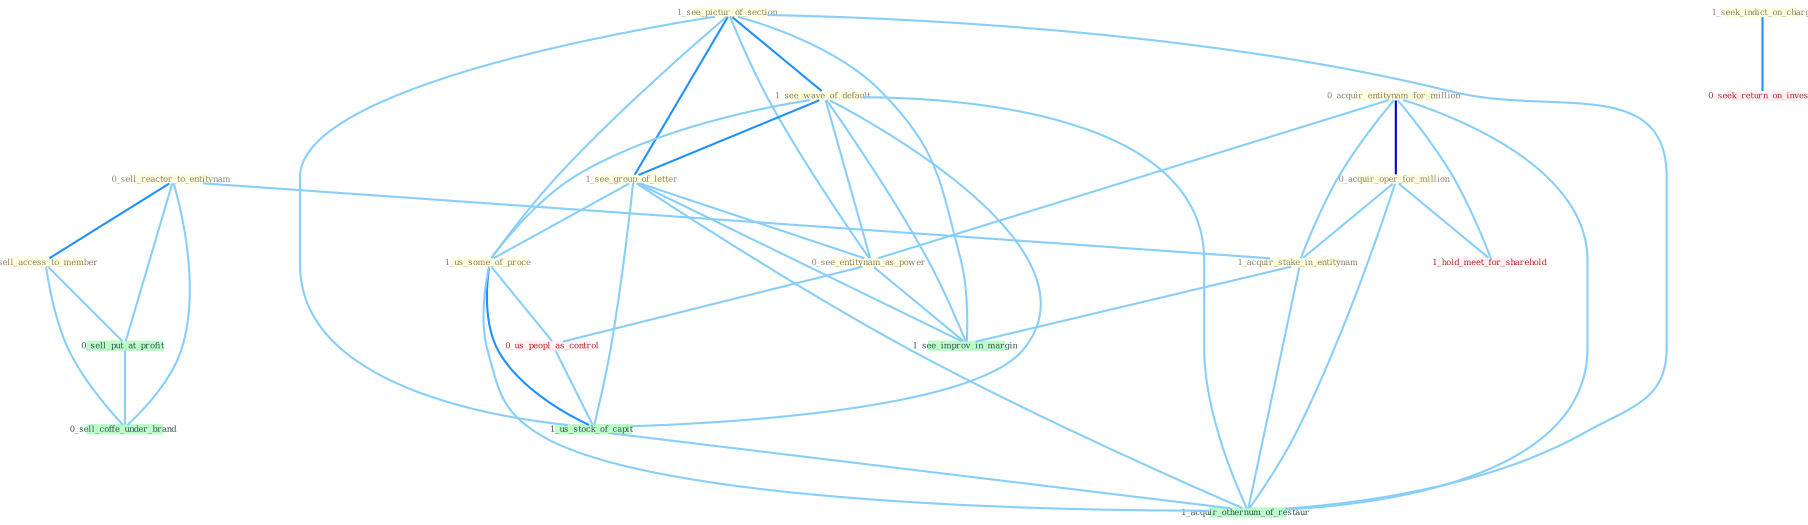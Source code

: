 Graph G{ 
    node
    [shape=polygon,style=filled,width=.5,height=.06,color="#BDFCC9",fixedsize=true,fontsize=4,
    fontcolor="#2f4f4f"];
    {node
    [color="#ffffe0", fontcolor="#8b7d6b"] "0_sell_reactor_to_entitynam " "1_see_pictur_of_section " "1_see_wave_of_default " "0_acquir_entitynam_for_million " "0_acquir_oper_for_million " "1_seek_indict_on_charg " "1_see_group_of_letter " "0_see_entitynam_as_power " "0_sell_access_to_member " "1_acquir_stake_in_entitynam " "1_us_some_of_proce "}
{node [color="#fff0f5", fontcolor="#b22222"] "0_us_peopl_as_control " "0_seek_return_on_invest " "1_hold_meet_for_sharehold "}
edge [color="#B0E2FF"];

	"0_sell_reactor_to_entitynam " -- "0_sell_access_to_member " [w="2", color="#1e90ff" , len=0.8];
	"0_sell_reactor_to_entitynam " -- "1_acquir_stake_in_entitynam " [w="1", color="#87cefa" ];
	"0_sell_reactor_to_entitynam " -- "0_sell_put_at_profit " [w="1", color="#87cefa" ];
	"0_sell_reactor_to_entitynam " -- "0_sell_coffe_under_brand " [w="1", color="#87cefa" ];
	"1_see_pictur_of_section " -- "1_see_wave_of_default " [w="2", color="#1e90ff" , len=0.8];
	"1_see_pictur_of_section " -- "1_see_group_of_letter " [w="2", color="#1e90ff" , len=0.8];
	"1_see_pictur_of_section " -- "0_see_entitynam_as_power " [w="1", color="#87cefa" ];
	"1_see_pictur_of_section " -- "1_us_some_of_proce " [w="1", color="#87cefa" ];
	"1_see_pictur_of_section " -- "1_us_stock_of_capit " [w="1", color="#87cefa" ];
	"1_see_pictur_of_section " -- "1_see_improv_in_margin " [w="1", color="#87cefa" ];
	"1_see_pictur_of_section " -- "1_acquir_othernum_of_restaur " [w="1", color="#87cefa" ];
	"1_see_wave_of_default " -- "1_see_group_of_letter " [w="2", color="#1e90ff" , len=0.8];
	"1_see_wave_of_default " -- "0_see_entitynam_as_power " [w="1", color="#87cefa" ];
	"1_see_wave_of_default " -- "1_us_some_of_proce " [w="1", color="#87cefa" ];
	"1_see_wave_of_default " -- "1_us_stock_of_capit " [w="1", color="#87cefa" ];
	"1_see_wave_of_default " -- "1_see_improv_in_margin " [w="1", color="#87cefa" ];
	"1_see_wave_of_default " -- "1_acquir_othernum_of_restaur " [w="1", color="#87cefa" ];
	"0_acquir_entitynam_for_million " -- "0_acquir_oper_for_million " [w="3", color="#0000cd" , len=0.6];
	"0_acquir_entitynam_for_million " -- "0_see_entitynam_as_power " [w="1", color="#87cefa" ];
	"0_acquir_entitynam_for_million " -- "1_acquir_stake_in_entitynam " [w="1", color="#87cefa" ];
	"0_acquir_entitynam_for_million " -- "1_hold_meet_for_sharehold " [w="1", color="#87cefa" ];
	"0_acquir_entitynam_for_million " -- "1_acquir_othernum_of_restaur " [w="1", color="#87cefa" ];
	"0_acquir_oper_for_million " -- "1_acquir_stake_in_entitynam " [w="1", color="#87cefa" ];
	"0_acquir_oper_for_million " -- "1_hold_meet_for_sharehold " [w="1", color="#87cefa" ];
	"0_acquir_oper_for_million " -- "1_acquir_othernum_of_restaur " [w="1", color="#87cefa" ];
	"1_seek_indict_on_charg " -- "0_seek_return_on_invest " [w="2", color="#1e90ff" , len=0.8];
	"1_see_group_of_letter " -- "0_see_entitynam_as_power " [w="1", color="#87cefa" ];
	"1_see_group_of_letter " -- "1_us_some_of_proce " [w="1", color="#87cefa" ];
	"1_see_group_of_letter " -- "1_us_stock_of_capit " [w="1", color="#87cefa" ];
	"1_see_group_of_letter " -- "1_see_improv_in_margin " [w="1", color="#87cefa" ];
	"1_see_group_of_letter " -- "1_acquir_othernum_of_restaur " [w="1", color="#87cefa" ];
	"0_see_entitynam_as_power " -- "0_us_peopl_as_control " [w="1", color="#87cefa" ];
	"0_see_entitynam_as_power " -- "1_see_improv_in_margin " [w="1", color="#87cefa" ];
	"0_sell_access_to_member " -- "0_sell_put_at_profit " [w="1", color="#87cefa" ];
	"0_sell_access_to_member " -- "0_sell_coffe_under_brand " [w="1", color="#87cefa" ];
	"1_acquir_stake_in_entitynam " -- "1_see_improv_in_margin " [w="1", color="#87cefa" ];
	"1_acquir_stake_in_entitynam " -- "1_acquir_othernum_of_restaur " [w="1", color="#87cefa" ];
	"1_us_some_of_proce " -- "0_us_peopl_as_control " [w="1", color="#87cefa" ];
	"1_us_some_of_proce " -- "1_us_stock_of_capit " [w="2", color="#1e90ff" , len=0.8];
	"1_us_some_of_proce " -- "1_acquir_othernum_of_restaur " [w="1", color="#87cefa" ];
	"0_us_peopl_as_control " -- "1_us_stock_of_capit " [w="1", color="#87cefa" ];
	"0_sell_put_at_profit " -- "0_sell_coffe_under_brand " [w="1", color="#87cefa" ];
	"1_us_stock_of_capit " -- "1_acquir_othernum_of_restaur " [w="1", color="#87cefa" ];
}